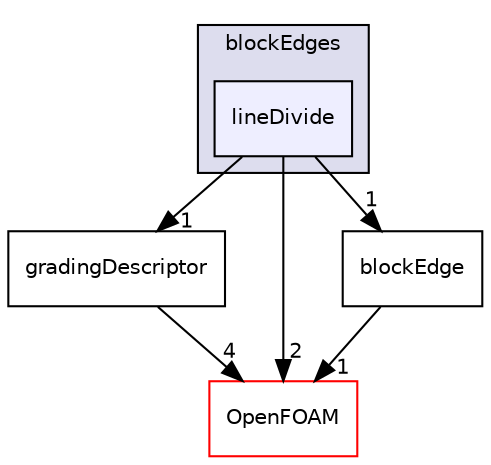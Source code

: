 digraph "src/mesh/blockMesh/blockEdges/lineDivide" {
  bgcolor=transparent;
  compound=true
  node [ fontsize="10", fontname="Helvetica"];
  edge [ labelfontsize="10", labelfontname="Helvetica"];
  subgraph clusterdir_2be04f7008d0f59dcfa6d7f2ed1ae216 {
    graph [ bgcolor="#ddddee", pencolor="black", label="blockEdges" fontname="Helvetica", fontsize="10", URL="dir_2be04f7008d0f59dcfa6d7f2ed1ae216.html"]
  dir_0b13995f31bdf3d273d274ff8095d0ad [shape=box, label="lineDivide", style="filled", fillcolor="#eeeeff", pencolor="black", URL="dir_0b13995f31bdf3d273d274ff8095d0ad.html"];
  }
  dir_3903f2573fdbc5abba7a817e773bfcbc [shape=box label="gradingDescriptor" URL="dir_3903f2573fdbc5abba7a817e773bfcbc.html"];
  dir_c5473ff19b20e6ec4dfe5c310b3778a8 [shape=box label="OpenFOAM" color="red" URL="dir_c5473ff19b20e6ec4dfe5c310b3778a8.html"];
  dir_a06eaa1db3dcb24dc2dac6400bb2f129 [shape=box label="blockEdge" URL="dir_a06eaa1db3dcb24dc2dac6400bb2f129.html"];
  dir_3903f2573fdbc5abba7a817e773bfcbc->dir_c5473ff19b20e6ec4dfe5c310b3778a8 [headlabel="4", labeldistance=1.5 headhref="dir_001921_002151.html"];
  dir_0b13995f31bdf3d273d274ff8095d0ad->dir_3903f2573fdbc5abba7a817e773bfcbc [headlabel="1", labeldistance=1.5 headhref="dir_001902_001921.html"];
  dir_0b13995f31bdf3d273d274ff8095d0ad->dir_c5473ff19b20e6ec4dfe5c310b3778a8 [headlabel="2", labeldistance=1.5 headhref="dir_001902_002151.html"];
  dir_0b13995f31bdf3d273d274ff8095d0ad->dir_a06eaa1db3dcb24dc2dac6400bb2f129 [headlabel="1", labeldistance=1.5 headhref="dir_001902_001900.html"];
  dir_a06eaa1db3dcb24dc2dac6400bb2f129->dir_c5473ff19b20e6ec4dfe5c310b3778a8 [headlabel="1", labeldistance=1.5 headhref="dir_001900_002151.html"];
}
